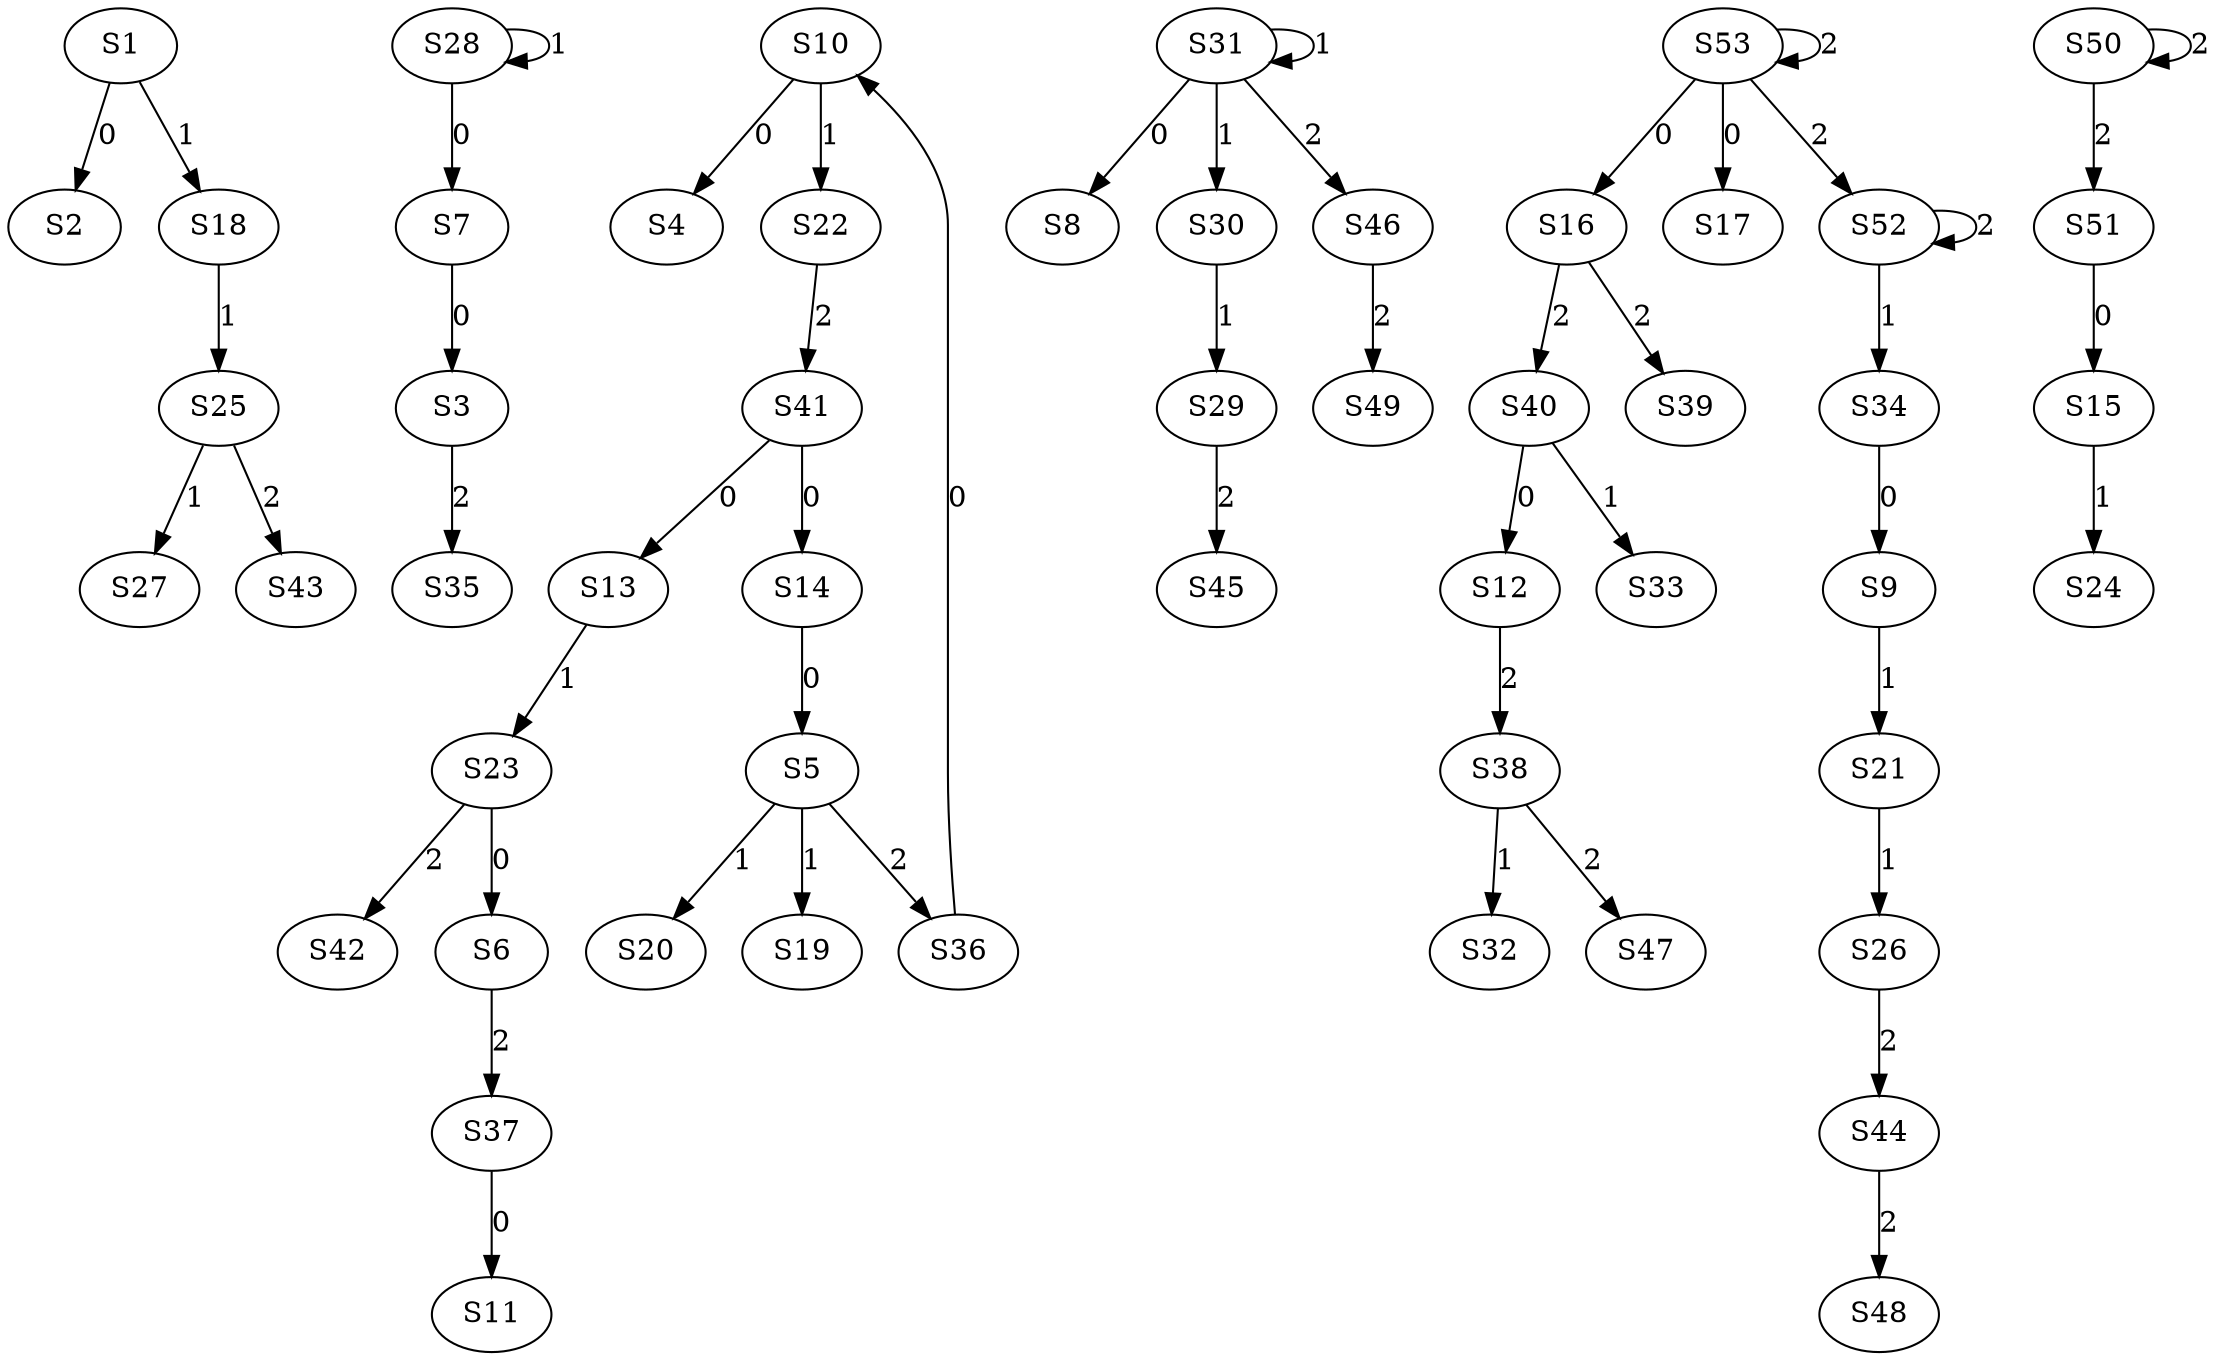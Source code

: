 strict digraph {
	S1 -> S2 [ label = 0 ];
	S7 -> S3 [ label = 0 ];
	S10 -> S4 [ label = 0 ];
	S14 -> S5 [ label = 0 ];
	S23 -> S6 [ label = 0 ];
	S28 -> S7 [ label = 0 ];
	S31 -> S8 [ label = 0 ];
	S34 -> S9 [ label = 0 ];
	S36 -> S10 [ label = 0 ];
	S37 -> S11 [ label = 0 ];
	S40 -> S12 [ label = 0 ];
	S41 -> S13 [ label = 0 ];
	S41 -> S14 [ label = 0 ];
	S51 -> S15 [ label = 0 ];
	S53 -> S16 [ label = 0 ];
	S53 -> S17 [ label = 0 ];
	S1 -> S18 [ label = 1 ];
	S5 -> S19 [ label = 1 ];
	S5 -> S20 [ label = 1 ];
	S9 -> S21 [ label = 1 ];
	S10 -> S22 [ label = 1 ];
	S13 -> S23 [ label = 1 ];
	S15 -> S24 [ label = 1 ];
	S18 -> S25 [ label = 1 ];
	S21 -> S26 [ label = 1 ];
	S25 -> S27 [ label = 1 ];
	S28 -> S28 [ label = 1 ];
	S30 -> S29 [ label = 1 ];
	S31 -> S30 [ label = 1 ];
	S31 -> S31 [ label = 1 ];
	S38 -> S32 [ label = 1 ];
	S40 -> S33 [ label = 1 ];
	S52 -> S34 [ label = 1 ];
	S3 -> S35 [ label = 2 ];
	S5 -> S36 [ label = 2 ];
	S6 -> S37 [ label = 2 ];
	S12 -> S38 [ label = 2 ];
	S16 -> S39 [ label = 2 ];
	S16 -> S40 [ label = 2 ];
	S22 -> S41 [ label = 2 ];
	S23 -> S42 [ label = 2 ];
	S25 -> S43 [ label = 2 ];
	S26 -> S44 [ label = 2 ];
	S29 -> S45 [ label = 2 ];
	S31 -> S46 [ label = 2 ];
	S38 -> S47 [ label = 2 ];
	S44 -> S48 [ label = 2 ];
	S46 -> S49 [ label = 2 ];
	S50 -> S50 [ label = 2 ];
	S50 -> S51 [ label = 2 ];
	S53 -> S52 [ label = 2 ];
	S53 -> S53 [ label = 2 ];
	S52 -> S52 [ label = 2 ];
}